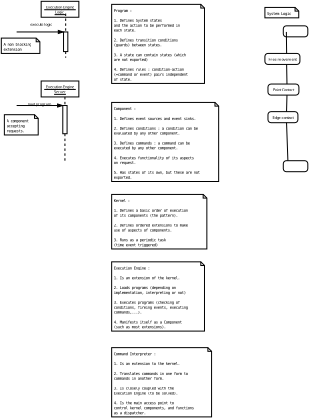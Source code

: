 <?xml version="1.0" encoding="UTF-8"?>
<dia:diagram xmlns:dia="http://www.lysator.liu.se/~alla/dia/">
  <dia:layer name="Background" visible="true">
    <dia:object type="UML - Note" version="0" id="O0">
      <dia:attribute name="obj_pos">
        <dia:point val="20,1"/>
      </dia:attribute>
      <dia:attribute name="obj_bb">
        <dia:rectangle val="19.95,0.95;40.134,14.75"/>
      </dia:attribute>
      <dia:attribute name="elem_corner">
        <dia:point val="20,1"/>
      </dia:attribute>
      <dia:attribute name="elem_width">
        <dia:real val="20.084"/>
      </dia:attribute>
      <dia:attribute name="elem_height">
        <dia:real val="13.7"/>
      </dia:attribute>
      <dia:attribute name="text">
        <dia:composite type="text">
          <dia:attribute name="string">
            <dia:string>#Program :

1. Defines System states
and the action to be performed in
each state.

2. Defines transition conditions
(guards) between states.

3. A state can contain states (which
are not exported)

4. Defines rules : condition-action
(=command or event) pairs independent
of state.#</dia:string>
          </dia:attribute>
          <dia:attribute name="font">
            <dia:font name="Courier"/>
          </dia:attribute>
          <dia:attribute name="height">
            <dia:real val="0.8"/>
          </dia:attribute>
          <dia:attribute name="pos">
            <dia:point val="20.35,2.267"/>
          </dia:attribute>
          <dia:attribute name="color">
            <dia:color val="#000000"/>
          </dia:attribute>
          <dia:attribute name="alignment">
            <dia:enum val="0"/>
          </dia:attribute>
        </dia:composite>
      </dia:attribute>
    </dia:object>
    <dia:group>
      <dia:object type="UML - Object" version="0" id="O1">
        <dia:attribute name="obj_pos">
          <dia:point val="8.5,0.5"/>
        </dia:attribute>
        <dia:attribute name="obj_bb">
          <dia:rectangle val="8.45,0.45;16.308,3.15"/>
        </dia:attribute>
        <dia:attribute name="elem_corner">
          <dia:point val="8.5,0.5"/>
        </dia:attribute>
        <dia:attribute name="elem_width">
          <dia:real val="7.758"/>
        </dia:attribute>
        <dia:attribute name="elem_height">
          <dia:real val="2.6"/>
        </dia:attribute>
        <dia:attribute name="text">
          <dia:composite type="text">
            <dia:attribute name="string">
              <dia:string>#Execution Engine
Logic #</dia:string>
            </dia:attribute>
            <dia:attribute name="font">
              <dia:font name="Helvetica"/>
            </dia:attribute>
            <dia:attribute name="height">
              <dia:real val="0.8"/>
            </dia:attribute>
            <dia:attribute name="pos">
              <dia:point val="12.379,1.613"/>
            </dia:attribute>
            <dia:attribute name="color">
              <dia:color val="#000000"/>
            </dia:attribute>
            <dia:attribute name="alignment">
              <dia:enum val="1"/>
            </dia:attribute>
          </dia:composite>
        </dia:attribute>
        <dia:attribute name="stereotype">
          <dia:string>##</dia:string>
        </dia:attribute>
        <dia:attribute name="exstate">
          <dia:string>##</dia:string>
        </dia:attribute>
        <dia:attribute name="attrib">
          <dia:composite type="text">
            <dia:attribute name="string">
              <dia:string>##</dia:string>
            </dia:attribute>
            <dia:attribute name="font">
              <dia:font name="Helvetica"/>
            </dia:attribute>
            <dia:attribute name="height">
              <dia:real val="0.8"/>
            </dia:attribute>
            <dia:attribute name="pos">
              <dia:point val="0,0"/>
            </dia:attribute>
            <dia:attribute name="color">
              <dia:color val="#000000"/>
            </dia:attribute>
            <dia:attribute name="alignment">
              <dia:enum val="0"/>
            </dia:attribute>
          </dia:composite>
        </dia:attribute>
        <dia:attribute name="is_active">
          <dia:boolean val="false"/>
        </dia:attribute>
        <dia:attribute name="show_attribs">
          <dia:boolean val="false"/>
        </dia:attribute>
        <dia:attribute name="multiple">
          <dia:boolean val="false"/>
        </dia:attribute>
      </dia:object>
      <dia:object type="UML - Lifeline" version="0" id="O2">
        <dia:attribute name="obj_pos">
          <dia:point val="12.5,2.5"/>
        </dia:attribute>
        <dia:attribute name="obj_bb">
          <dia:rectangle val="12.15,2.475;12.85,9.725"/>
        </dia:attribute>
        <dia:attribute name="conn_endpoints">
          <dia:point val="12.5,2.5"/>
          <dia:point val="12.5,9.7"/>
        </dia:attribute>
        <dia:attribute name="rtop">
          <dia:real val="3"/>
        </dia:attribute>
        <dia:attribute name="rbot">
          <dia:real val="6.2"/>
        </dia:attribute>
        <dia:attribute name="draw_focus">
          <dia:boolean val="true"/>
        </dia:attribute>
        <dia:attribute name="draw_cross">
          <dia:boolean val="false"/>
        </dia:attribute>
        <dia:attribute name="cpl_northwest">
          <dia:int val="1"/>
        </dia:attribute>
        <dia:attribute name="cpl_southwest">
          <dia:int val="1"/>
        </dia:attribute>
        <dia:attribute name="cpl_northeast">
          <dia:int val="1"/>
        </dia:attribute>
        <dia:attribute name="cpl_southeast">
          <dia:int val="1"/>
        </dia:attribute>
      </dia:object>
      <dia:object type="UML - Message" version="0" id="O3">
        <dia:attribute name="obj_pos">
          <dia:point val="4.5,5.5"/>
        </dia:attribute>
        <dia:attribute name="obj_bb">
          <dia:rectangle val="4.45,3.887;12.2,5.9"/>
        </dia:attribute>
        <dia:attribute name="conn_endpoints">
          <dia:point val="4.5,5.5"/>
          <dia:point val="12.15,5.5"/>
        </dia:attribute>
        <dia:attribute name="text">
          <dia:string>#execute logic#</dia:string>
        </dia:attribute>
        <dia:attribute name="type">
          <dia:enum val="0"/>
        </dia:attribute>
        <dia:attribute name="text_pos">
          <dia:point val="8.5,4.5"/>
        </dia:attribute>
      </dia:object>
    </dia:group>
    <dia:group>
      <dia:object type="UML - Object" version="0" id="O4">
        <dia:attribute name="obj_pos">
          <dia:point val="8.5,13.5"/>
        </dia:attribute>
        <dia:attribute name="obj_bb">
          <dia:rectangle val="8.45,13.45;16.308,16.15"/>
        </dia:attribute>
        <dia:attribute name="elem_corner">
          <dia:point val="8.5,13.5"/>
        </dia:attribute>
        <dia:attribute name="elem_width">
          <dia:real val="7.758"/>
        </dia:attribute>
        <dia:attribute name="elem_height">
          <dia:real val="2.6"/>
        </dia:attribute>
        <dia:attribute name="text">
          <dia:composite type="text">
            <dia:attribute name="string">
              <dia:string>#Execution Engine
Server#</dia:string>
            </dia:attribute>
            <dia:attribute name="font">
              <dia:font name="Helvetica"/>
            </dia:attribute>
            <dia:attribute name="height">
              <dia:real val="0.8"/>
            </dia:attribute>
            <dia:attribute name="pos">
              <dia:point val="12.379,14.613"/>
            </dia:attribute>
            <dia:attribute name="color">
              <dia:color val="#000000"/>
            </dia:attribute>
            <dia:attribute name="alignment">
              <dia:enum val="1"/>
            </dia:attribute>
          </dia:composite>
        </dia:attribute>
        <dia:attribute name="stereotype">
          <dia:string/>
        </dia:attribute>
        <dia:attribute name="exstate">
          <dia:string/>
        </dia:attribute>
        <dia:attribute name="attrib">
          <dia:composite type="text">
            <dia:attribute name="string">
              <dia:string>##</dia:string>
            </dia:attribute>
            <dia:attribute name="font">
              <dia:font name="Helvetica"/>
            </dia:attribute>
            <dia:attribute name="height">
              <dia:real val="0.8"/>
            </dia:attribute>
            <dia:attribute name="pos">
              <dia:point val="0,0"/>
            </dia:attribute>
            <dia:attribute name="color">
              <dia:color val="#000000"/>
            </dia:attribute>
            <dia:attribute name="alignment">
              <dia:enum val="0"/>
            </dia:attribute>
          </dia:composite>
        </dia:attribute>
        <dia:attribute name="is_active">
          <dia:boolean val="false"/>
        </dia:attribute>
        <dia:attribute name="show_attribs">
          <dia:boolean val="false"/>
        </dia:attribute>
        <dia:attribute name="multiple">
          <dia:boolean val="false"/>
        </dia:attribute>
      </dia:object>
      <dia:object type="UML - Lifeline" version="0" id="O5">
        <dia:attribute name="obj_pos">
          <dia:point val="12.379,16.1"/>
        </dia:attribute>
        <dia:attribute name="obj_bb">
          <dia:rectangle val="12.029,16.075;12.729,26.525"/>
        </dia:attribute>
        <dia:attribute name="conn_endpoints">
          <dia:point val="12.379,16.1"/>
          <dia:point val="12.379,26.5"/>
        </dia:attribute>
        <dia:attribute name="rtop">
          <dia:real val="1.4"/>
        </dia:attribute>
        <dia:attribute name="rbot">
          <dia:real val="6"/>
        </dia:attribute>
        <dia:attribute name="draw_focus">
          <dia:boolean val="true"/>
        </dia:attribute>
        <dia:attribute name="draw_cross">
          <dia:boolean val="false"/>
        </dia:attribute>
        <dia:attribute name="cpl_northwest">
          <dia:int val="1"/>
        </dia:attribute>
        <dia:attribute name="cpl_southwest">
          <dia:int val="1"/>
        </dia:attribute>
        <dia:attribute name="cpl_northeast">
          <dia:int val="1"/>
        </dia:attribute>
        <dia:attribute name="cpl_southeast">
          <dia:int val="1"/>
        </dia:attribute>
        <dia:connections>
          <dia:connection handle="0" to="O4" connection="6"/>
        </dia:connections>
      </dia:object>
      <dia:object type="UML - Message" version="0" id="O6">
        <dia:attribute name="obj_pos">
          <dia:point val="4.5,17.5"/>
        </dia:attribute>
        <dia:attribute name="obj_bb">
          <dia:rectangle val="4.45,16.887;12.079,17.9"/>
        </dia:attribute>
        <dia:attribute name="conn_endpoints">
          <dia:point val="4.5,17.5"/>
          <dia:point val="12.029,17.5"/>
        </dia:attribute>
        <dia:attribute name="text">
          <dia:string>#load program#</dia:string>
        </dia:attribute>
        <dia:attribute name="type">
          <dia:enum val="0"/>
        </dia:attribute>
        <dia:attribute name="text_pos">
          <dia:point val="8.265,17.5"/>
        </dia:attribute>
        <dia:connections>
          <dia:connection handle="1" to="O5" connection="0"/>
        </dia:connections>
      </dia:object>
    </dia:group>
    <dia:object type="UML - State" version="0" id="O7">
      <dia:attribute name="obj_pos">
        <dia:point val="48,26.5"/>
      </dia:attribute>
      <dia:attribute name="obj_bb">
        <dia:rectangle val="48,26.5;49.5,28"/>
      </dia:attribute>
      <dia:attribute name="elem_corner">
        <dia:point val="48,26.5"/>
      </dia:attribute>
      <dia:attribute name="elem_width">
        <dia:real val="1.5"/>
      </dia:attribute>
      <dia:attribute name="elem_height">
        <dia:real val="1.5"/>
      </dia:attribute>
      <dia:attribute name="state_type">
        <dia:enum val="2"/>
      </dia:attribute>
      <dia:attribute name="text">
        <dia:composite type="text">
          <dia:attribute name="string">
            <dia:string>##</dia:string>
          </dia:attribute>
          <dia:attribute name="font">
            <dia:font name="Helvetica"/>
          </dia:attribute>
          <dia:attribute name="height">
            <dia:real val="0.8"/>
          </dia:attribute>
          <dia:attribute name="pos">
            <dia:point val="45,11.113"/>
          </dia:attribute>
          <dia:attribute name="color">
            <dia:color val="#000000"/>
          </dia:attribute>
          <dia:attribute name="alignment">
            <dia:enum val="1"/>
          </dia:attribute>
        </dia:composite>
      </dia:attribute>
    </dia:object>
    <dia:object type="UML - State" version="0" id="O8">
      <dia:attribute name="obj_pos">
        <dia:point val="45,9"/>
      </dia:attribute>
      <dia:attribute name="obj_bb">
        <dia:rectangle val="45,9;52.09,10.8"/>
      </dia:attribute>
      <dia:attribute name="elem_corner">
        <dia:point val="45,9"/>
      </dia:attribute>
      <dia:attribute name="elem_width">
        <dia:real val="7.09"/>
      </dia:attribute>
      <dia:attribute name="elem_height">
        <dia:real val="1.8"/>
      </dia:attribute>
      <dia:attribute name="state_type">
        <dia:enum val="0"/>
      </dia:attribute>
      <dia:attribute name="text">
        <dia:composite type="text">
          <dia:attribute name="string">
            <dia:string>#Free movement#</dia:string>
          </dia:attribute>
          <dia:attribute name="font">
            <dia:font name="Helvetica"/>
          </dia:attribute>
          <dia:attribute name="height">
            <dia:real val="0.8"/>
          </dia:attribute>
          <dia:attribute name="pos">
            <dia:point val="48.545,10.113"/>
          </dia:attribute>
          <dia:attribute name="color">
            <dia:color val="#000000"/>
          </dia:attribute>
          <dia:attribute name="alignment">
            <dia:enum val="1"/>
          </dia:attribute>
        </dia:composite>
      </dia:attribute>
    </dia:object>
    <dia:object type="UML - State" version="0" id="O9">
      <dia:attribute name="obj_pos">
        <dia:point val="48,4.5"/>
      </dia:attribute>
      <dia:attribute name="obj_bb">
        <dia:rectangle val="48,4.5;49,5.5"/>
      </dia:attribute>
      <dia:attribute name="elem_corner">
        <dia:point val="48,4.5"/>
      </dia:attribute>
      <dia:attribute name="elem_width">
        <dia:real val="1"/>
      </dia:attribute>
      <dia:attribute name="elem_height">
        <dia:real val="1"/>
      </dia:attribute>
      <dia:attribute name="state_type">
        <dia:enum val="1"/>
      </dia:attribute>
      <dia:attribute name="text">
        <dia:composite type="text">
          <dia:attribute name="string">
            <dia:string>##</dia:string>
          </dia:attribute>
          <dia:attribute name="font">
            <dia:font name="Helvetica"/>
          </dia:attribute>
          <dia:attribute name="height">
            <dia:real val="0.8"/>
          </dia:attribute>
          <dia:attribute name="pos">
            <dia:point val="48,8.113"/>
          </dia:attribute>
          <dia:attribute name="color">
            <dia:color val="#000000"/>
          </dia:attribute>
          <dia:attribute name="alignment">
            <dia:enum val="1"/>
          </dia:attribute>
        </dia:composite>
      </dia:attribute>
    </dia:object>
    <dia:object type="UML - Note" version="0" id="O10">
      <dia:attribute name="obj_pos">
        <dia:point val="2,6.5"/>
      </dia:attribute>
      <dia:attribute name="obj_bb">
        <dia:rectangle val="1.95,6.45;10.298,9.05"/>
      </dia:attribute>
      <dia:attribute name="elem_corner">
        <dia:point val="2,6.5"/>
      </dia:attribute>
      <dia:attribute name="elem_width">
        <dia:real val="8.248"/>
      </dia:attribute>
      <dia:attribute name="elem_height">
        <dia:real val="2.5"/>
      </dia:attribute>
      <dia:attribute name="text">
        <dia:composite type="text">
          <dia:attribute name="string">
            <dia:string>#A non blocking
extension#</dia:string>
          </dia:attribute>
          <dia:attribute name="font">
            <dia:font name="Courier"/>
          </dia:attribute>
          <dia:attribute name="height">
            <dia:real val="0.8"/>
          </dia:attribute>
          <dia:attribute name="pos">
            <dia:point val="2.35,7.767"/>
          </dia:attribute>
          <dia:attribute name="color">
            <dia:color val="#000000"/>
          </dia:attribute>
          <dia:attribute name="alignment">
            <dia:enum val="0"/>
          </dia:attribute>
        </dia:composite>
      </dia:attribute>
    </dia:object>
    <dia:object type="Standard - Line" version="0" id="O11">
      <dia:attribute name="obj_pos">
        <dia:point val="48.5,5.5"/>
      </dia:attribute>
      <dia:attribute name="obj_bb">
        <dia:rectangle val="48.449,5.449;48.595,9.051"/>
      </dia:attribute>
      <dia:attribute name="conn_endpoints">
        <dia:point val="48.5,5.5"/>
        <dia:point val="48.545,9"/>
      </dia:attribute>
      <dia:attribute name="numcp">
        <dia:int val="1"/>
      </dia:attribute>
      <dia:connections>
        <dia:connection handle="0" to="O9" connection="6"/>
        <dia:connection handle="1" to="O8" connection="1"/>
      </dia:connections>
    </dia:object>
    <dia:object type="UML - State" version="0" id="O12">
      <dia:attribute name="obj_pos">
        <dia:point val="45.5,14"/>
      </dia:attribute>
      <dia:attribute name="obj_bb">
        <dia:rectangle val="45.5,14;51.701,15.8"/>
      </dia:attribute>
      <dia:attribute name="elem_corner">
        <dia:point val="45.5,14"/>
      </dia:attribute>
      <dia:attribute name="elem_width">
        <dia:real val="6.201"/>
      </dia:attribute>
      <dia:attribute name="elem_height">
        <dia:real val="1.8"/>
      </dia:attribute>
      <dia:attribute name="state_type">
        <dia:enum val="0"/>
      </dia:attribute>
      <dia:attribute name="text">
        <dia:composite type="text">
          <dia:attribute name="string">
            <dia:string>#Point Contact#</dia:string>
          </dia:attribute>
          <dia:attribute name="font">
            <dia:font name="Helvetica"/>
          </dia:attribute>
          <dia:attribute name="height">
            <dia:real val="0.8"/>
          </dia:attribute>
          <dia:attribute name="pos">
            <dia:point val="48.6,15.113"/>
          </dia:attribute>
          <dia:attribute name="color">
            <dia:color val="#000000"/>
          </dia:attribute>
          <dia:attribute name="alignment">
            <dia:enum val="1"/>
          </dia:attribute>
        </dia:composite>
      </dia:attribute>
    </dia:object>
    <dia:object type="UML - State" version="0" id="O13">
      <dia:attribute name="obj_pos">
        <dia:point val="45.5,18.5"/>
      </dia:attribute>
      <dia:attribute name="obj_bb">
        <dia:rectangle val="45.5,18.5;51.56,20.3"/>
      </dia:attribute>
      <dia:attribute name="elem_corner">
        <dia:point val="45.5,18.5"/>
      </dia:attribute>
      <dia:attribute name="elem_width">
        <dia:real val="6.06"/>
      </dia:attribute>
      <dia:attribute name="elem_height">
        <dia:real val="1.8"/>
      </dia:attribute>
      <dia:attribute name="state_type">
        <dia:enum val="0"/>
      </dia:attribute>
      <dia:attribute name="text">
        <dia:composite type="text">
          <dia:attribute name="string">
            <dia:string>#Edge contact#</dia:string>
          </dia:attribute>
          <dia:attribute name="font">
            <dia:font name="Helvetica"/>
          </dia:attribute>
          <dia:attribute name="height">
            <dia:real val="0.8"/>
          </dia:attribute>
          <dia:attribute name="pos">
            <dia:point val="48.53,19.613"/>
          </dia:attribute>
          <dia:attribute name="color">
            <dia:color val="#000000"/>
          </dia:attribute>
          <dia:attribute name="alignment">
            <dia:enum val="1"/>
          </dia:attribute>
        </dia:composite>
      </dia:attribute>
    </dia:object>
    <dia:object type="Standard - Line" version="0" id="O14">
      <dia:attribute name="obj_pos">
        <dia:point val="48.53,20.3"/>
      </dia:attribute>
      <dia:attribute name="obj_bb">
        <dia:rectangle val="48.478,20.248;48.802,26.552"/>
      </dia:attribute>
      <dia:attribute name="conn_endpoints">
        <dia:point val="48.53,20.3"/>
        <dia:point val="48.75,26.5"/>
      </dia:attribute>
      <dia:attribute name="numcp">
        <dia:int val="1"/>
      </dia:attribute>
      <dia:connections>
        <dia:connection handle="0" to="O13" connection="6"/>
        <dia:connection handle="1" to="O7" connection="1"/>
      </dia:connections>
    </dia:object>
    <dia:object type="Standard - Line" version="0" id="O15">
      <dia:attribute name="obj_pos">
        <dia:point val="48.545,10.8"/>
      </dia:attribute>
      <dia:attribute name="obj_bb">
        <dia:rectangle val="48.494,10.749;48.651,14.051"/>
      </dia:attribute>
      <dia:attribute name="conn_endpoints">
        <dia:point val="48.545,10.8"/>
        <dia:point val="48.6,14"/>
      </dia:attribute>
      <dia:attribute name="numcp">
        <dia:int val="1"/>
      </dia:attribute>
      <dia:connections>
        <dia:connection handle="0" to="O8" connection="6"/>
        <dia:connection handle="1" to="O12" connection="1"/>
      </dia:connections>
    </dia:object>
    <dia:object type="Standard - Line" version="0" id="O16">
      <dia:attribute name="obj_pos">
        <dia:point val="48.6,15.8"/>
      </dia:attribute>
      <dia:attribute name="obj_bb">
        <dia:rectangle val="48.479,15.749;48.652,18.551"/>
      </dia:attribute>
      <dia:attribute name="conn_endpoints">
        <dia:point val="48.6,15.8"/>
        <dia:point val="48.53,18.5"/>
      </dia:attribute>
      <dia:attribute name="numcp">
        <dia:int val="1"/>
      </dia:attribute>
      <dia:connections>
        <dia:connection handle="0" to="O12" connection="6"/>
        <dia:connection handle="1" to="O13" connection="1"/>
      </dia:connections>
    </dia:object>
    <dia:object type="UML - Note" version="0" id="O17">
      <dia:attribute name="obj_pos">
        <dia:point val="45,1.5"/>
      </dia:attribute>
      <dia:attribute name="obj_bb">
        <dia:rectangle val="44.95,1.45;52.154,3.25"/>
      </dia:attribute>
      <dia:attribute name="elem_corner">
        <dia:point val="45,1.5"/>
      </dia:attribute>
      <dia:attribute name="elem_width">
        <dia:real val="7.104"/>
      </dia:attribute>
      <dia:attribute name="elem_height">
        <dia:real val="1.7"/>
      </dia:attribute>
      <dia:attribute name="text">
        <dia:composite type="text">
          <dia:attribute name="string">
            <dia:string>#System Logic#</dia:string>
          </dia:attribute>
          <dia:attribute name="font">
            <dia:font name="Courier"/>
          </dia:attribute>
          <dia:attribute name="height">
            <dia:real val="0.8"/>
          </dia:attribute>
          <dia:attribute name="pos">
            <dia:point val="45.35,2.767"/>
          </dia:attribute>
          <dia:attribute name="color">
            <dia:color val="#000000"/>
          </dia:attribute>
          <dia:attribute name="alignment">
            <dia:enum val="0"/>
          </dia:attribute>
        </dia:composite>
      </dia:attribute>
    </dia:object>
    <dia:object type="UML - Note" version="0" id="O18">
      <dia:attribute name="obj_pos">
        <dia:point val="20,17"/>
      </dia:attribute>
      <dia:attribute name="obj_bb">
        <dia:rectangle val="19.95,16.95;43.478,29.95"/>
      </dia:attribute>
      <dia:attribute name="elem_corner">
        <dia:point val="20,17"/>
      </dia:attribute>
      <dia:attribute name="elem_width">
        <dia:real val="23.428"/>
      </dia:attribute>
      <dia:attribute name="elem_height">
        <dia:real val="12.9"/>
      </dia:attribute>
      <dia:attribute name="text">
        <dia:composite type="text">
          <dia:attribute name="string">
            <dia:string>#Component :

1. Defines event sources and event sinks.

2. Defines conditions : a condition can be
evaluated by any other component.

3. Defines commands : a command can be
executed by any other component.

4. Executes functionality of its aspects
on request.

5. Has states of its own, but these are not
exported.#</dia:string>
          </dia:attribute>
          <dia:attribute name="font">
            <dia:font name="Courier"/>
          </dia:attribute>
          <dia:attribute name="height">
            <dia:real val="0.8"/>
          </dia:attribute>
          <dia:attribute name="pos">
            <dia:point val="20.35,18.267"/>
          </dia:attribute>
          <dia:attribute name="color">
            <dia:color val="#000000"/>
          </dia:attribute>
          <dia:attribute name="alignment">
            <dia:enum val="0"/>
          </dia:attribute>
        </dia:composite>
      </dia:attribute>
    </dia:object>
    <dia:object type="UML - Note" version="0" id="O19">
      <dia:attribute name="obj_pos">
        <dia:point val="20,32"/>
      </dia:attribute>
      <dia:attribute name="obj_bb">
        <dia:rectangle val="19.95,31.95;40.416,40.95"/>
      </dia:attribute>
      <dia:attribute name="elem_corner">
        <dia:point val="20,32"/>
      </dia:attribute>
      <dia:attribute name="elem_width">
        <dia:real val="20.366"/>
      </dia:attribute>
      <dia:attribute name="elem_height">
        <dia:real val="8.9"/>
      </dia:attribute>
      <dia:attribute name="text">
        <dia:composite type="text">
          <dia:attribute name="string">
            <dia:string>#Kernel :

1. Defines a basic order of execution
of its components (the pattern).

2. Defines ordered extensions to make 
use of aspects of components.

3. Runs as a periodic task 
(time event triggered)#</dia:string>
          </dia:attribute>
          <dia:attribute name="font">
            <dia:font name="Courier"/>
          </dia:attribute>
          <dia:attribute name="height">
            <dia:real val="0.8"/>
          </dia:attribute>
          <dia:attribute name="pos">
            <dia:point val="20.35,33.267"/>
          </dia:attribute>
          <dia:attribute name="color">
            <dia:color val="#000000"/>
          </dia:attribute>
          <dia:attribute name="alignment">
            <dia:enum val="0"/>
          </dia:attribute>
        </dia:composite>
      </dia:attribute>
    </dia:object>
    <dia:object type="UML - Note" version="0" id="O20">
      <dia:attribute name="obj_pos">
        <dia:point val="20,43"/>
      </dia:attribute>
      <dia:attribute name="obj_bb">
        <dia:rectangle val="19.95,42.95;40.38,54.35"/>
      </dia:attribute>
      <dia:attribute name="elem_corner">
        <dia:point val="20,43"/>
      </dia:attribute>
      <dia:attribute name="elem_width">
        <dia:real val="20.33"/>
      </dia:attribute>
      <dia:attribute name="elem_height">
        <dia:real val="11.3"/>
      </dia:attribute>
      <dia:attribute name="text">
        <dia:composite type="text">
          <dia:attribute name="string">
            <dia:string>#Execution Engine :

1. Is an extension of the kernel.

2. Loads programs (depending on 
implementation, interpreting or not)

3. Executes programs (checking of 
conditions, fireing events, executing
commands,...).

4. Manifests itself as a Component
(such as most extensions).#</dia:string>
          </dia:attribute>
          <dia:attribute name="font">
            <dia:font name="Courier"/>
          </dia:attribute>
          <dia:attribute name="height">
            <dia:real val="0.8"/>
          </dia:attribute>
          <dia:attribute name="pos">
            <dia:point val="20.35,44.267"/>
          </dia:attribute>
          <dia:attribute name="color">
            <dia:color val="#000000"/>
          </dia:attribute>
          <dia:attribute name="alignment">
            <dia:enum val="0"/>
          </dia:attribute>
        </dia:composite>
      </dia:attribute>
    </dia:object>
    <dia:object type="UML - Note" version="0" id="O21">
      <dia:attribute name="obj_pos">
        <dia:point val="2.5,19"/>
      </dia:attribute>
      <dia:attribute name="obj_bb">
        <dia:rectangle val="2.45,18.95;9.249,22.35"/>
      </dia:attribute>
      <dia:attribute name="elem_corner">
        <dia:point val="2.5,19"/>
      </dia:attribute>
      <dia:attribute name="elem_width">
        <dia:real val="6.699"/>
      </dia:attribute>
      <dia:attribute name="elem_height">
        <dia:real val="3.3"/>
      </dia:attribute>
      <dia:attribute name="text">
        <dia:composite type="text">
          <dia:attribute name="string">
            <dia:string>#A component 
accepting
requests.#</dia:string>
          </dia:attribute>
          <dia:attribute name="font">
            <dia:font name="Courier"/>
          </dia:attribute>
          <dia:attribute name="height">
            <dia:real val="0.8"/>
          </dia:attribute>
          <dia:attribute name="pos">
            <dia:point val="2.85,20.267"/>
          </dia:attribute>
          <dia:attribute name="color">
            <dia:color val="#000000"/>
          </dia:attribute>
          <dia:attribute name="alignment">
            <dia:enum val="0"/>
          </dia:attribute>
        </dia:composite>
      </dia:attribute>
    </dia:object>
    <dia:object type="UML - Note" version="0" id="O22">
      <dia:attribute name="obj_pos">
        <dia:point val="20,57"/>
      </dia:attribute>
      <dia:attribute name="obj_bb">
        <dia:rectangle val="19.95,56.95;41.912,68.35"/>
      </dia:attribute>
      <dia:attribute name="elem_corner">
        <dia:point val="20,57"/>
      </dia:attribute>
      <dia:attribute name="elem_width">
        <dia:real val="21.862"/>
      </dia:attribute>
      <dia:attribute name="elem_height">
        <dia:real val="11.3"/>
      </dia:attribute>
      <dia:attribute name="text">
        <dia:composite type="text">
          <dia:attribute name="string">
            <dia:string>#Command Interpreter :

1. Is an extension to the kernel.

2. Translates commands in one form to
commands in another form.

3. Is closely coupled with the 
Execution Engine (to be solved).

4. Is the main access point to
control kernel components, and functions
as a dispatcher.#</dia:string>
          </dia:attribute>
          <dia:attribute name="font">
            <dia:font name="Courier"/>
          </dia:attribute>
          <dia:attribute name="height">
            <dia:real val="0.8"/>
          </dia:attribute>
          <dia:attribute name="pos">
            <dia:point val="20.35,58.267"/>
          </dia:attribute>
          <dia:attribute name="color">
            <dia:color val="#000000"/>
          </dia:attribute>
          <dia:attribute name="alignment">
            <dia:enum val="0"/>
          </dia:attribute>
        </dia:composite>
      </dia:attribute>
    </dia:object>
  </dia:layer>
</dia:diagram>
